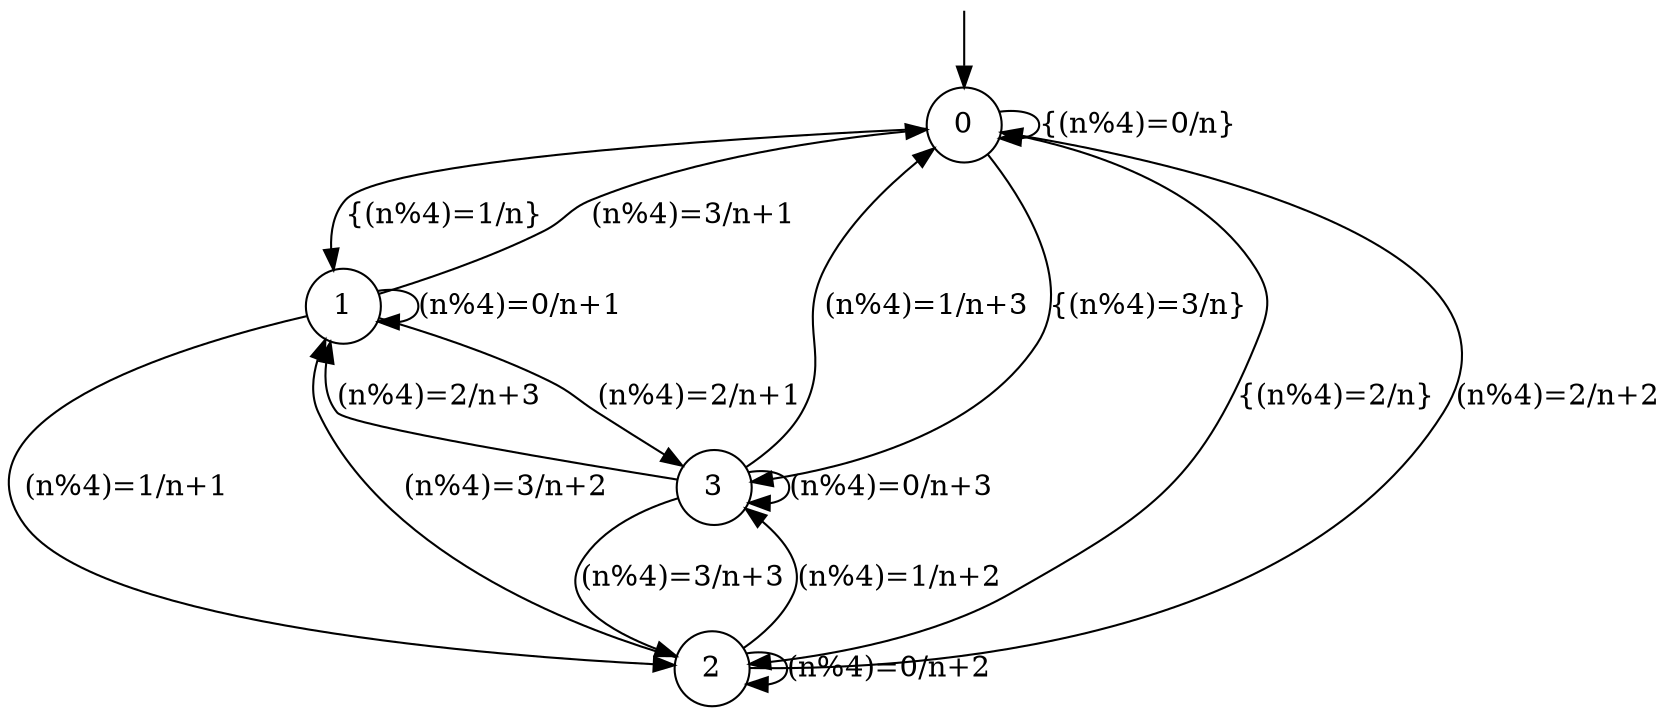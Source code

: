 digraph g {

	s0 [shape="circle" label="0"];
	s1 [shape="circle" label="1"];
	s2 [shape="circle" label="2"];
	s3 [shape="circle" label="3"];
	s0 -> s1 [label="{(n%4)=1/n}"];
	s0 -> s2 [label="{(n%4)=2/n}"];
	s0 -> s3 [label="{(n%4)=3/n}"];
	s0 -> s0 [label="{(n%4)=0/n}"];
	s1 -> s2 [label="(n%4)=1/n+1"];
	s1 -> s3 [label="(n%4)=2/n+1"];
	s1 -> s0 [label="(n%4)=3/n+1"];
	s1 -> s1 [label="(n%4)=0/n+1"];
	s2 -> s3 [label="(n%4)=1/n+2"];
	s2 -> s0 [label="(n%4)=2/n+2"];
	s2 -> s1 [label="(n%4)=3/n+2"];
	s2 -> s2 [label="(n%4)=0/n+2"];
	s3 -> s0 [label="(n%4)=1/n+3"];
	s3 -> s1 [label="(n%4)=2/n+3"];
	s3 -> s2 [label="(n%4)=3/n+3"];
	s3 -> s3 [label="(n%4)=0/n+3"];

__start0 [label="" shape="none" width="0" height="0"];
__start0 -> s0;

}

